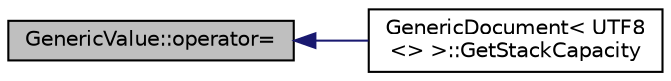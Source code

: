 digraph "GenericValue::operator="
{
  edge [fontname="Helvetica",fontsize="10",labelfontname="Helvetica",labelfontsize="10"];
  node [fontname="Helvetica",fontsize="10",shape=record];
  rankdir="LR";
  Node14 [label="GenericValue::operator=",height=0.2,width=0.4,color="black", fillcolor="grey75", style="filled", fontcolor="black"];
  Node14 -> Node15 [dir="back",color="midnightblue",fontsize="10",style="solid",fontname="Helvetica"];
  Node15 [label="GenericDocument\< UTF8\l\<\> \>::GetStackCapacity",height=0.2,width=0.4,color="black", fillcolor="white", style="filled",URL="$class_generic_document.html#a9e2e543c326b8b981d4f2c3d6793d15b",tooltip="Get the capacity of stack in bytes. "];
}
